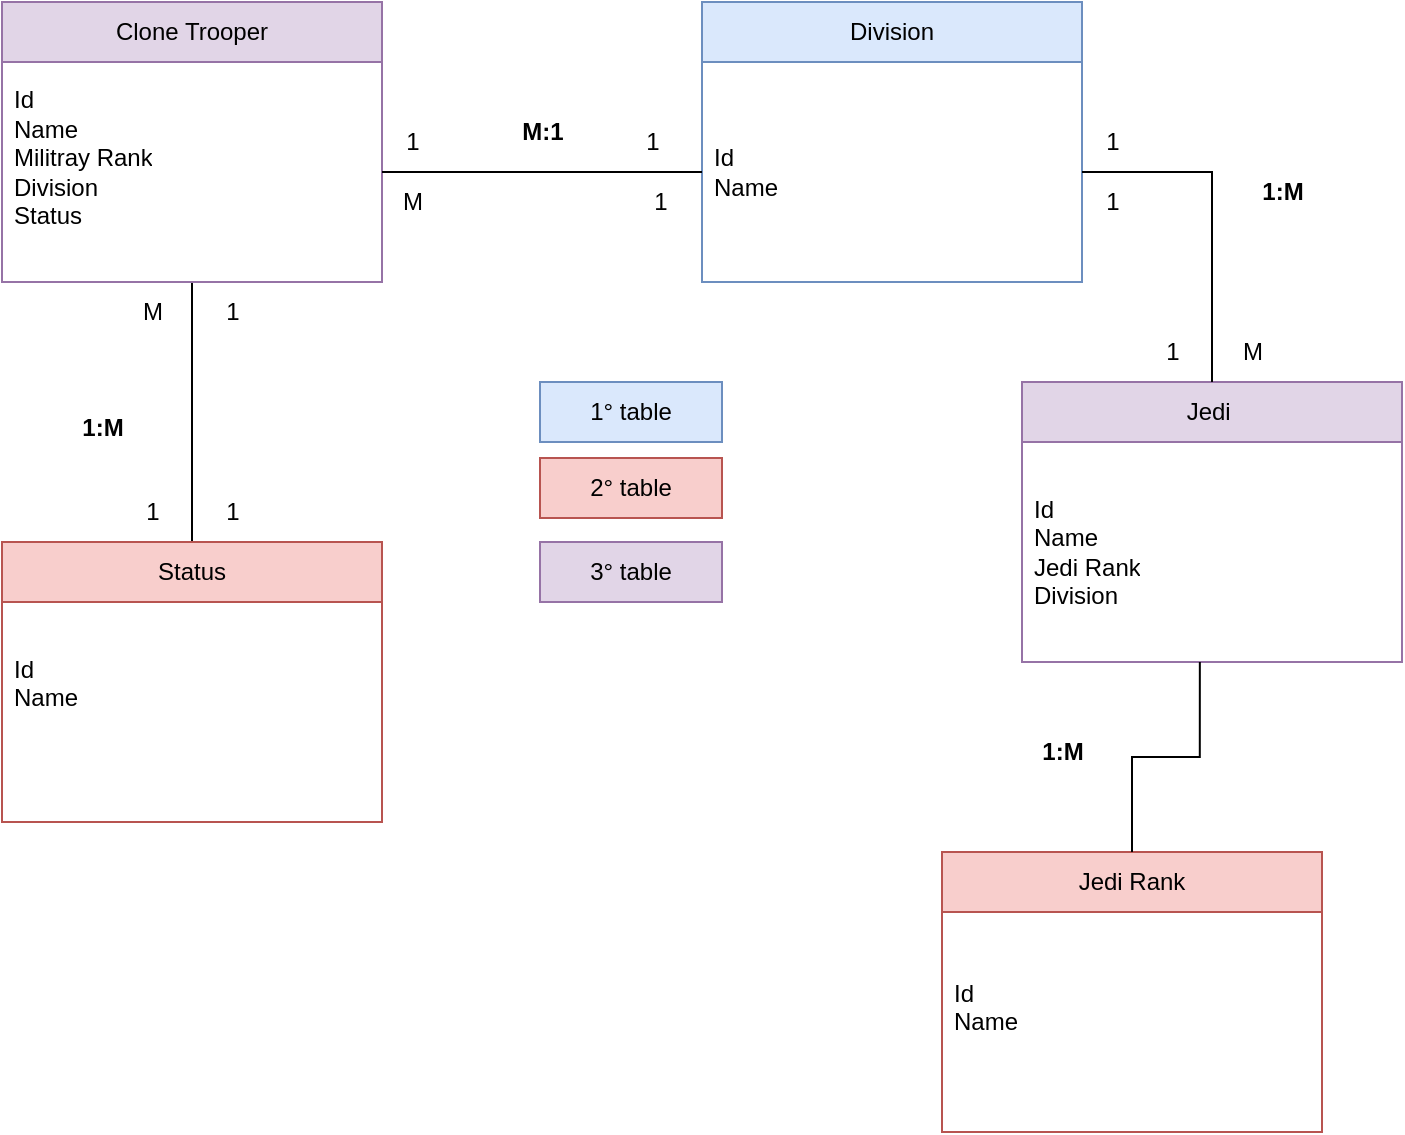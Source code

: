 <mxfile version="26.0.8">
  <diagram name="Página-1" id="iqUUks8t2Q8I136JnVJt">
    <mxGraphModel dx="872" dy="435" grid="1" gridSize="10" guides="1" tooltips="1" connect="1" arrows="1" fold="1" page="1" pageScale="1" pageWidth="827" pageHeight="1169" math="0" shadow="0">
      <root>
        <mxCell id="0" />
        <mxCell id="1" parent="0" />
        <mxCell id="TN9PWcfvkDuZf21Uoujx-35" style="edgeStyle=orthogonalEdgeStyle;rounded=0;orthogonalLoop=1;jettySize=auto;html=1;entryX=0.5;entryY=0;entryDx=0;entryDy=0;endArrow=none;startFill=0;" edge="1" parent="1" source="TN9PWcfvkDuZf21Uoujx-1" target="TN9PWcfvkDuZf21Uoujx-33">
          <mxGeometry relative="1" as="geometry" />
        </mxCell>
        <mxCell id="TN9PWcfvkDuZf21Uoujx-1" value="Clone Trooper" style="swimlane;fontStyle=0;childLayout=stackLayout;horizontal=1;startSize=30;horizontalStack=0;resizeParent=1;resizeParentMax=0;resizeLast=0;collapsible=1;marginBottom=0;whiteSpace=wrap;html=1;fillColor=#e1d5e7;strokeColor=#9673a6;" vertex="1" parent="1">
          <mxGeometry x="100" y="20" width="190" height="140" as="geometry" />
        </mxCell>
        <mxCell id="TN9PWcfvkDuZf21Uoujx-2" value="Id&lt;div&gt;Name&lt;/div&gt;&lt;div&gt;Militray Rank&lt;/div&gt;&lt;div&gt;Division&lt;/div&gt;&lt;div&gt;Status&lt;/div&gt;&lt;div&gt;&lt;br&gt;&lt;/div&gt;" style="text;strokeColor=none;fillColor=none;align=left;verticalAlign=middle;spacingLeft=4;spacingRight=4;overflow=hidden;points=[[0,0.5],[1,0.5]];portConstraint=eastwest;rotatable=0;whiteSpace=wrap;html=1;" vertex="1" parent="TN9PWcfvkDuZf21Uoujx-1">
          <mxGeometry y="30" width="190" height="110" as="geometry" />
        </mxCell>
        <mxCell id="TN9PWcfvkDuZf21Uoujx-14" value="Division" style="swimlane;fontStyle=0;childLayout=stackLayout;horizontal=1;startSize=30;horizontalStack=0;resizeParent=1;resizeParentMax=0;resizeLast=0;collapsible=1;marginBottom=0;whiteSpace=wrap;html=1;fillColor=#dae8fc;strokeColor=#6c8ebf;" vertex="1" parent="1">
          <mxGeometry x="450" y="20" width="190" height="140" as="geometry" />
        </mxCell>
        <mxCell id="TN9PWcfvkDuZf21Uoujx-15" value="Id&lt;div&gt;Name&lt;/div&gt;" style="text;strokeColor=none;fillColor=none;align=left;verticalAlign=middle;spacingLeft=4;spacingRight=4;overflow=hidden;points=[[0,0.5],[1,0.5]];portConstraint=eastwest;rotatable=0;whiteSpace=wrap;html=1;" vertex="1" parent="TN9PWcfvkDuZf21Uoujx-14">
          <mxGeometry y="30" width="190" height="110" as="geometry" />
        </mxCell>
        <mxCell id="TN9PWcfvkDuZf21Uoujx-12" value="Jedi&amp;nbsp;" style="swimlane;fontStyle=0;childLayout=stackLayout;horizontal=1;startSize=30;horizontalStack=0;resizeParent=1;resizeParentMax=0;resizeLast=0;collapsible=1;marginBottom=0;whiteSpace=wrap;html=1;fillColor=#e1d5e7;strokeColor=#9673a6;" vertex="1" parent="1">
          <mxGeometry x="610" y="210" width="190" height="140" as="geometry" />
        </mxCell>
        <mxCell id="TN9PWcfvkDuZf21Uoujx-13" value="Id&lt;div&gt;Name&lt;/div&gt;&lt;div&gt;Jedi Rank&lt;/div&gt;&lt;div&gt;&lt;span style=&quot;background-color: transparent; color: light-dark(rgb(0, 0, 0), rgb(255, 255, 255));&quot;&gt;Division&lt;/span&gt;&lt;/div&gt;" style="text;strokeColor=none;fillColor=none;align=left;verticalAlign=middle;spacingLeft=4;spacingRight=4;overflow=hidden;points=[[0,0.5],[1,0.5]];portConstraint=eastwest;rotatable=0;whiteSpace=wrap;html=1;" vertex="1" parent="TN9PWcfvkDuZf21Uoujx-12">
          <mxGeometry y="30" width="190" height="110" as="geometry" />
        </mxCell>
        <mxCell id="TN9PWcfvkDuZf21Uoujx-16" style="edgeStyle=orthogonalEdgeStyle;rounded=0;orthogonalLoop=1;jettySize=auto;html=1;entryX=0;entryY=0.5;entryDx=0;entryDy=0;endArrow=none;startFill=0;" edge="1" parent="1" source="TN9PWcfvkDuZf21Uoujx-2" target="TN9PWcfvkDuZf21Uoujx-15">
          <mxGeometry relative="1" as="geometry">
            <mxPoint x="430" y="90" as="targetPoint" />
          </mxGeometry>
        </mxCell>
        <mxCell id="TN9PWcfvkDuZf21Uoujx-19" value="1" style="text;html=1;align=center;verticalAlign=middle;resizable=0;points=[];autosize=1;strokeColor=none;fillColor=none;" vertex="1" parent="1">
          <mxGeometry x="410" y="75" width="30" height="30" as="geometry" />
        </mxCell>
        <mxCell id="TN9PWcfvkDuZf21Uoujx-21" value="1" style="text;html=1;align=center;verticalAlign=middle;resizable=0;points=[];autosize=1;strokeColor=none;fillColor=none;" vertex="1" parent="1">
          <mxGeometry x="290" y="75" width="30" height="30" as="geometry" />
        </mxCell>
        <mxCell id="TN9PWcfvkDuZf21Uoujx-22" value="1" style="text;html=1;align=center;verticalAlign=middle;resizable=0;points=[];autosize=1;strokeColor=none;fillColor=none;" vertex="1" parent="1">
          <mxGeometry x="414" y="105" width="30" height="30" as="geometry" />
        </mxCell>
        <mxCell id="TN9PWcfvkDuZf21Uoujx-23" value="M" style="text;html=1;align=center;verticalAlign=middle;resizable=0;points=[];autosize=1;strokeColor=none;fillColor=none;" vertex="1" parent="1">
          <mxGeometry x="290" y="105" width="30" height="30" as="geometry" />
        </mxCell>
        <mxCell id="TN9PWcfvkDuZf21Uoujx-25" value="M:1" style="text;html=1;align=center;verticalAlign=middle;resizable=0;points=[];autosize=1;strokeColor=none;fillColor=none;fontStyle=1" vertex="1" parent="1">
          <mxGeometry x="350" y="70" width="40" height="30" as="geometry" />
        </mxCell>
        <mxCell id="TN9PWcfvkDuZf21Uoujx-26" style="edgeStyle=orthogonalEdgeStyle;rounded=0;orthogonalLoop=1;jettySize=auto;html=1;exitX=1;exitY=0.5;exitDx=0;exitDy=0;endArrow=none;startFill=0;" edge="1" parent="1" source="TN9PWcfvkDuZf21Uoujx-15" target="TN9PWcfvkDuZf21Uoujx-12">
          <mxGeometry relative="1" as="geometry" />
        </mxCell>
        <mxCell id="TN9PWcfvkDuZf21Uoujx-27" value="1" style="text;html=1;align=center;verticalAlign=middle;resizable=0;points=[];autosize=1;strokeColor=none;fillColor=none;" vertex="1" parent="1">
          <mxGeometry x="640" y="75" width="30" height="30" as="geometry" />
        </mxCell>
        <mxCell id="TN9PWcfvkDuZf21Uoujx-28" value="M" style="text;html=1;align=center;verticalAlign=middle;resizable=0;points=[];autosize=1;strokeColor=none;fillColor=none;" vertex="1" parent="1">
          <mxGeometry x="710" y="180" width="30" height="30" as="geometry" />
        </mxCell>
        <mxCell id="TN9PWcfvkDuZf21Uoujx-29" value="1" style="text;html=1;align=center;verticalAlign=middle;resizable=0;points=[];autosize=1;strokeColor=none;fillColor=none;" vertex="1" parent="1">
          <mxGeometry x="670" y="180" width="30" height="30" as="geometry" />
        </mxCell>
        <mxCell id="TN9PWcfvkDuZf21Uoujx-30" value="1" style="text;html=1;align=center;verticalAlign=middle;resizable=0;points=[];autosize=1;strokeColor=none;fillColor=none;" vertex="1" parent="1">
          <mxGeometry x="640" y="105" width="30" height="30" as="geometry" />
        </mxCell>
        <mxCell id="TN9PWcfvkDuZf21Uoujx-32" value="1:M" style="text;html=1;align=center;verticalAlign=middle;resizable=0;points=[];autosize=1;strokeColor=none;fillColor=none;fontStyle=1" vertex="1" parent="1">
          <mxGeometry x="720" y="100" width="40" height="30" as="geometry" />
        </mxCell>
        <mxCell id="TN9PWcfvkDuZf21Uoujx-33" value="Status" style="swimlane;fontStyle=0;childLayout=stackLayout;horizontal=1;startSize=30;horizontalStack=0;resizeParent=1;resizeParentMax=0;resizeLast=0;collapsible=1;marginBottom=0;whiteSpace=wrap;html=1;fillColor=#f8cecc;strokeColor=#b85450;" vertex="1" parent="1">
          <mxGeometry x="100" y="290" width="190" height="140" as="geometry" />
        </mxCell>
        <mxCell id="TN9PWcfvkDuZf21Uoujx-34" value="Id&lt;div&gt;Name&lt;/div&gt;&lt;div&gt;&lt;br&gt;&lt;/div&gt;&lt;div&gt;&lt;br&gt;&lt;/div&gt;" style="text;strokeColor=none;fillColor=none;align=left;verticalAlign=middle;spacingLeft=4;spacingRight=4;overflow=hidden;points=[[0,0.5],[1,0.5]];portConstraint=eastwest;rotatable=0;whiteSpace=wrap;html=1;" vertex="1" parent="TN9PWcfvkDuZf21Uoujx-33">
          <mxGeometry y="30" width="190" height="110" as="geometry" />
        </mxCell>
        <mxCell id="TN9PWcfvkDuZf21Uoujx-36" value="1" style="text;html=1;align=center;verticalAlign=middle;resizable=0;points=[];autosize=1;strokeColor=none;fillColor=none;" vertex="1" parent="1">
          <mxGeometry x="200" y="160" width="30" height="30" as="geometry" />
        </mxCell>
        <mxCell id="TN9PWcfvkDuZf21Uoujx-37" value="1" style="text;html=1;align=center;verticalAlign=middle;resizable=0;points=[];autosize=1;strokeColor=none;fillColor=none;" vertex="1" parent="1">
          <mxGeometry x="200" y="260" width="30" height="30" as="geometry" />
        </mxCell>
        <mxCell id="TN9PWcfvkDuZf21Uoujx-38" value="1" style="text;html=1;align=center;verticalAlign=middle;resizable=0;points=[];autosize=1;strokeColor=none;fillColor=none;" vertex="1" parent="1">
          <mxGeometry x="160" y="260" width="30" height="30" as="geometry" />
        </mxCell>
        <mxCell id="TN9PWcfvkDuZf21Uoujx-39" value="M" style="text;html=1;align=center;verticalAlign=middle;resizable=0;points=[];autosize=1;strokeColor=none;fillColor=none;" vertex="1" parent="1">
          <mxGeometry x="160" y="160" width="30" height="30" as="geometry" />
        </mxCell>
        <mxCell id="TN9PWcfvkDuZf21Uoujx-40" value="1:M" style="text;html=1;align=center;verticalAlign=middle;resizable=0;points=[];autosize=1;strokeColor=none;fillColor=none;fontStyle=1" vertex="1" parent="1">
          <mxGeometry x="130" y="218" width="40" height="30" as="geometry" />
        </mxCell>
        <mxCell id="TN9PWcfvkDuZf21Uoujx-41" value="Jedi Rank" style="swimlane;fontStyle=0;childLayout=stackLayout;horizontal=1;startSize=30;horizontalStack=0;resizeParent=1;resizeParentMax=0;resizeLast=0;collapsible=1;marginBottom=0;whiteSpace=wrap;html=1;fillColor=#f8cecc;strokeColor=#b85450;" vertex="1" parent="1">
          <mxGeometry x="570" y="445" width="190" height="140" as="geometry" />
        </mxCell>
        <mxCell id="TN9PWcfvkDuZf21Uoujx-42" value="Id&lt;div&gt;Name&lt;/div&gt;&lt;div&gt;&lt;br&gt;&lt;/div&gt;" style="text;strokeColor=none;fillColor=none;align=left;verticalAlign=middle;spacingLeft=4;spacingRight=4;overflow=hidden;points=[[0,0.5],[1,0.5]];portConstraint=eastwest;rotatable=0;whiteSpace=wrap;html=1;" vertex="1" parent="TN9PWcfvkDuZf21Uoujx-41">
          <mxGeometry y="30" width="190" height="110" as="geometry" />
        </mxCell>
        <mxCell id="TN9PWcfvkDuZf21Uoujx-43" style="edgeStyle=orthogonalEdgeStyle;rounded=0;orthogonalLoop=1;jettySize=auto;html=1;entryX=0.468;entryY=1;entryDx=0;entryDy=0;entryPerimeter=0;endArrow=none;startFill=0;" edge="1" parent="1" source="TN9PWcfvkDuZf21Uoujx-41" target="TN9PWcfvkDuZf21Uoujx-13">
          <mxGeometry relative="1" as="geometry" />
        </mxCell>
        <mxCell id="TN9PWcfvkDuZf21Uoujx-44" value="1:M" style="text;html=1;align=center;verticalAlign=middle;resizable=0;points=[];autosize=1;strokeColor=none;fillColor=none;fontStyle=1" vertex="1" parent="1">
          <mxGeometry x="610" y="380" width="40" height="30" as="geometry" />
        </mxCell>
        <mxCell id="TN9PWcfvkDuZf21Uoujx-47" value="1° table" style="rounded=0;whiteSpace=wrap;html=1;fillColor=#dae8fc;strokeColor=#6c8ebf;" vertex="1" parent="1">
          <mxGeometry x="369" y="210" width="91" height="30" as="geometry" />
        </mxCell>
        <mxCell id="TN9PWcfvkDuZf21Uoujx-48" value="2° table" style="rounded=0;whiteSpace=wrap;html=1;fillColor=#f8cecc;strokeColor=#b85450;" vertex="1" parent="1">
          <mxGeometry x="369" y="248" width="91" height="30" as="geometry" />
        </mxCell>
        <mxCell id="TN9PWcfvkDuZf21Uoujx-49" value="3° table" style="rounded=0;whiteSpace=wrap;html=1;fillColor=#e1d5e7;strokeColor=#9673a6;" vertex="1" parent="1">
          <mxGeometry x="369" y="290" width="91" height="30" as="geometry" />
        </mxCell>
      </root>
    </mxGraphModel>
  </diagram>
</mxfile>
